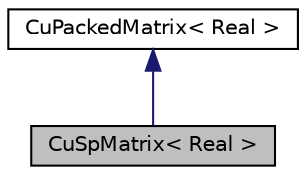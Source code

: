 digraph "CuSpMatrix&lt; Real &gt;"
{
  edge [fontname="Helvetica",fontsize="10",labelfontname="Helvetica",labelfontsize="10"];
  node [fontname="Helvetica",fontsize="10",shape=record];
  Node0 [label="CuSpMatrix\< Real \>",height=0.2,width=0.4,color="black", fillcolor="grey75", style="filled", fontcolor="black"];
  Node1 -> Node0 [dir="back",color="midnightblue",fontsize="10",style="solid",fontname="Helvetica"];
  Node1 [label="CuPackedMatrix\< Real \>",height=0.2,width=0.4,color="black", fillcolor="white", style="filled",URL="$classkaldi_1_1CuPackedMatrix.html",tooltip="Matrix for CUDA computing. "];
}
